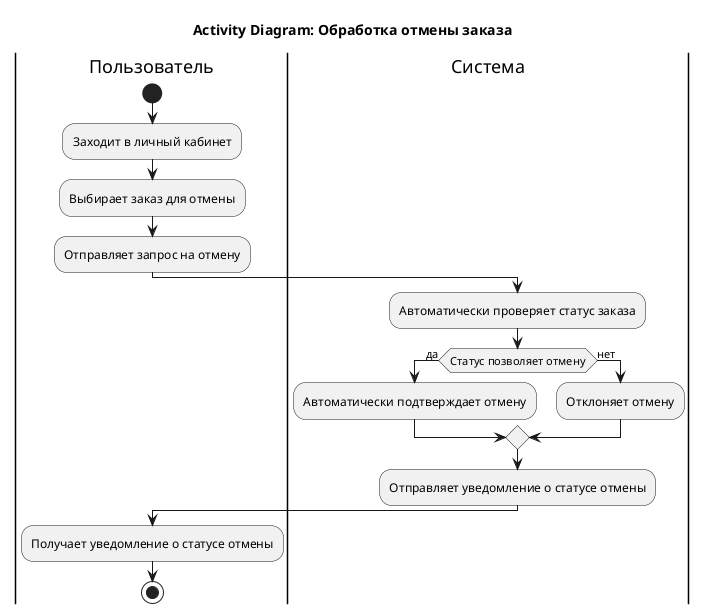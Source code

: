 @startuml
title Activity Diagram: Обработка отмены заказа

|Пользователь|
start
:Заходит в личный кабинет;
:Выбирает заказ для отмены;
:Отправляет запрос на отмену;

|Система|
:Автоматически проверяет статус заказа;
if (Статус позволяет отмену) then (да)
  :Автоматически подтверждает отмену;
else (нет)
  :Отклоняет отмену;
endif
:Отправляет уведомление о статусе отмены;

|Пользователь|
:Получает уведомление о статусе отмены;

stop
@enduml
